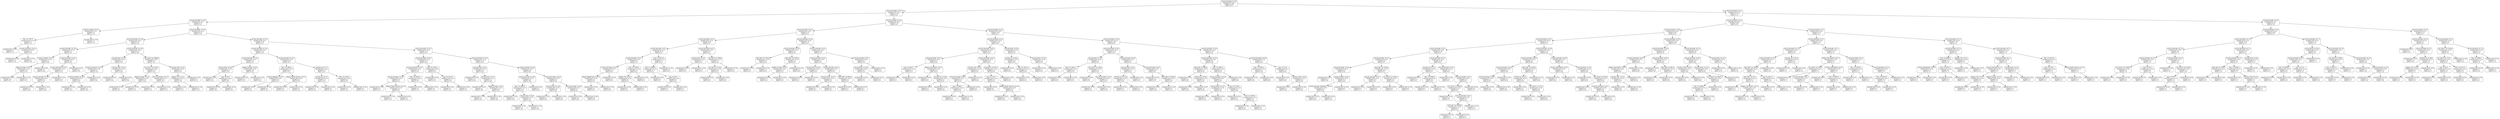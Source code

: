 digraph Tree {
node [shape=box, style="rounded", color="black", fontname="helvetica"] ;
edge [fontname="helvetica"] ;
0 [label="annual_anomaly <= 0.6\nsquared_error = 0.5\nsamples = 256\nvalue = 0.6"] ;
1 [label="annual_anomaly <= 0.0\nsquared_error = 0.2\nsamples = 133\nvalue = 0.0"] ;
0 -> 1 [labeldistance=2.5, labelangle=45, headlabel="True"] ;
2 [label="annual_anomaly <= -0.8\nsquared_error = 0.1\nsamples = 57\nvalue = -0.3"] ;
1 -> 2 ;
3 [label="Country_Canada <= 0.5\nsquared_error = 0.1\nsamples = 4\nvalue = -1.4"] ;
2 -> 3 ;
4 [label="Year <= 1972.5\nsquared_error = 0.0\nsamples = 3\nvalue = -1.2"] ;
3 -> 4 ;
5 [label="squared_error = -0.0\nsamples = 1\nvalue = -1.3"] ;
4 -> 5 ;
6 [label="Country_Germany <= 0.5\nsquared_error = 0.0\nsamples = 2\nvalue = -1.0"] ;
4 -> 6 ;
7 [label="squared_error = 0.0\nsamples = 1\nvalue = -1.0"] ;
6 -> 7 ;
8 [label="squared_error = 0.0\nsamples = 1\nvalue = -0.9"] ;
6 -> 8 ;
9 [label="squared_error = -0.0\nsamples = 1\nvalue = -1.9"] ;
3 -> 9 ;
10 [label="annual_anomaly <= -0.3\nsquared_error = 0.0\nsamples = 53\nvalue = -0.2"] ;
2 -> 10 ;
11 [label="annual_anomaly <= -0.4\nsquared_error = 0.0\nsamples = 19\nvalue = -0.4"] ;
10 -> 11 ;
12 [label="annual_anomaly <= -0.6\nsquared_error = 0.0\nsamples = 7\nvalue = -0.5"] ;
11 -> 12 ;
13 [label="Country_Canada <= 0.5\nsquared_error = 0.0\nsamples = 3\nvalue = -0.6"] ;
12 -> 13 ;
14 [label="Region_Europe <= 0.5\nsquared_error = 0.0\nsamples = 2\nvalue = -0.7"] ;
13 -> 14 ;
15 [label="squared_error = 0.0\nsamples = 1\nvalue = -0.7"] ;
14 -> 15 ;
16 [label="squared_error = -0.0\nsamples = 1\nvalue = -0.7"] ;
14 -> 16 ;
17 [label="squared_error = 0.0\nsamples = 1\nvalue = -0.6"] ;
13 -> 17 ;
18 [label="annual_anomaly <= -0.5\nsquared_error = 0.0\nsamples = 4\nvalue = -0.5"] ;
12 -> 18 ;
19 [label="annual_anomaly <= -0.5\nsquared_error = 0.0\nsamples = 3\nvalue = -0.5"] ;
18 -> 19 ;
20 [label="annual_anomaly <= -0.5\nsquared_error = 0.0\nsamples = 2\nvalue = -0.5"] ;
19 -> 20 ;
21 [label="squared_error = 0.0\nsamples = 1\nvalue = -0.5"] ;
20 -> 21 ;
22 [label="squared_error = -0.0\nsamples = 1\nvalue = -0.5"] ;
20 -> 22 ;
23 [label="squared_error = 0.0\nsamples = 1\nvalue = -0.5"] ;
19 -> 23 ;
24 [label="squared_error = 0.0\nsamples = 1\nvalue = -0.5"] ;
18 -> 24 ;
25 [label="annual_anomaly <= -0.4\nsquared_error = 0.0\nsamples = 12\nvalue = -0.4"] ;
11 -> 25 ;
26 [label="annual_temp <= 9.3\nsquared_error = 0.0\nsamples = 5\nvalue = -0.4"] ;
25 -> 26 ;
27 [label="Country_Germany <= 0.5\nsquared_error = 0.0\nsamples = 3\nvalue = -0.4"] ;
26 -> 27 ;
28 [label="annual_anomaly <= -0.4\nsquared_error = 0.0\nsamples = 2\nvalue = -0.4"] ;
27 -> 28 ;
29 [label="squared_error = 0.0\nsamples = 1\nvalue = -0.4"] ;
28 -> 29 ;
30 [label="squared_error = 0.0\nsamples = 1\nvalue = -0.4"] ;
28 -> 30 ;
31 [label="squared_error = 0.0\nsamples = 1\nvalue = -0.4"] ;
27 -> 31 ;
32 [label="Country_USA <= 0.5\nsquared_error = 0.0\nsamples = 2\nvalue = -0.4"] ;
26 -> 32 ;
33 [label="squared_error = 0.0\nsamples = 1\nvalue = -0.4"] ;
32 -> 33 ;
34 [label="squared_error = 0.0\nsamples = 1\nvalue = -0.4"] ;
32 -> 34 ;
35 [label="co2_mtco2 <= 1866.8\nsquared_error = 0.0\nsamples = 7\nvalue = -0.3"] ;
25 -> 35 ;
36 [label="co2_mtco2 <= 1032.3\nsquared_error = 0.0\nsamples = 4\nvalue = -0.3"] ;
35 -> 36 ;
37 [label="Region_Europe <= 0.5\nsquared_error = 0.0\nsamples = 2\nvalue = -0.3"] ;
36 -> 37 ;
38 [label="squared_error = 0.0\nsamples = 1\nvalue = -0.3"] ;
37 -> 38 ;
39 [label="squared_error = 0.0\nsamples = 1\nvalue = -0.3"] ;
37 -> 39 ;
40 [label="annual_anomaly <= -0.3\nsquared_error = 0.0\nsamples = 2\nvalue = -0.3"] ;
36 -> 40 ;
41 [label="squared_error = 0.0\nsamples = 1\nvalue = -0.3"] ;
40 -> 41 ;
42 [label="squared_error = 0.0\nsamples = 1\nvalue = -0.3"] ;
40 -> 42 ;
43 [label="Country_USA <= 0.5\nsquared_error = 0.0\nsamples = 3\nvalue = -0.3"] ;
35 -> 43 ;
44 [label="Region_CIS <= 0.5\nsquared_error = 0.0\nsamples = 2\nvalue = -0.3"] ;
43 -> 44 ;
45 [label="squared_error = 0.0\nsamples = 1\nvalue = -0.3"] ;
44 -> 45 ;
46 [label="squared_error = -0.0\nsamples = 1\nvalue = -0.3"] ;
44 -> 46 ;
47 [label="squared_error = 0.0\nsamples = 1\nvalue = -0.3"] ;
43 -> 47 ;
48 [label="annual_anomaly <= -0.1\nsquared_error = 0.0\nsamples = 34\nvalue = -0.1"] ;
10 -> 48 ;
49 [label="annual_anomaly <= -0.2\nsquared_error = 0.0\nsamples = 13\nvalue = -0.2"] ;
48 -> 49 ;
50 [label="annual_anomaly <= -0.2\nsquared_error = 0.0\nsamples = 5\nvalue = -0.2"] ;
49 -> 50 ;
51 [label="annual_temp <= 6.6\nsquared_error = 0.0\nsamples = 3\nvalue = -0.2"] ;
50 -> 51 ;
52 [label="squared_error = 0.0\nsamples = 1\nvalue = -0.2"] ;
51 -> 52 ;
53 [label="pop <= 55.8\nsquared_error = 0.0\nsamples = 2\nvalue = -0.2"] ;
51 -> 53 ;
54 [label="squared_error = 0.0\nsamples = 1\nvalue = -0.2"] ;
53 -> 54 ;
55 [label="squared_error = 0.0\nsamples = 1\nvalue = -0.2"] ;
53 -> 55 ;
56 [label="Region_Europe <= 0.5\nsquared_error = 0.0\nsamples = 2\nvalue = -0.2"] ;
50 -> 56 ;
57 [label="squared_error = 0.0\nsamples = 1\nvalue = -0.2"] ;
56 -> 57 ;
58 [label="squared_error = -0.0\nsamples = 1\nvalue = -0.2"] ;
56 -> 58 ;
59 [label="annual_anomaly <= -0.1\nsquared_error = 0.0\nsamples = 8\nvalue = -0.1"] ;
49 -> 59 ;
60 [label="Year <= 1966.5\nsquared_error = 0.0\nsamples = 4\nvalue = -0.1"] ;
59 -> 60 ;
61 [label="Country_Malaysia <= 0.5\nsquared_error = 0.0\nsamples = 2\nvalue = -0.1"] ;
60 -> 61 ;
62 [label="squared_error = 0.0\nsamples = 1\nvalue = -0.1"] ;
61 -> 62 ;
63 [label="squared_error = -0.0\nsamples = 1\nvalue = -0.1"] ;
61 -> 63 ;
64 [label="Region_North America <= 0.5\nsquared_error = 0.0\nsamples = 2\nvalue = -0.2"] ;
60 -> 64 ;
65 [label="squared_error = 0.0\nsamples = 1\nvalue = -0.2"] ;
64 -> 65 ;
66 [label="squared_error = 0.0\nsamples = 1\nvalue = -0.1"] ;
64 -> 66 ;
67 [label="primary_ej <= 7.7\nsquared_error = 0.0\nsamples = 4\nvalue = -0.1"] ;
59 -> 67 ;
68 [label="primary_ej <= 0.3\nsquared_error = 0.0\nsamples = 2\nvalue = -0.1"] ;
67 -> 68 ;
69 [label="squared_error = 0.0\nsamples = 1\nvalue = -0.1"] ;
68 -> 69 ;
70 [label="squared_error = -0.0\nsamples = 1\nvalue = -0.1"] ;
68 -> 70 ;
71 [label="Year <= 1976.0\nsquared_error = 0.0\nsamples = 2\nvalue = -0.1"] ;
67 -> 71 ;
72 [label="squared_error = 0.0\nsamples = 1\nvalue = -0.1"] ;
71 -> 72 ;
73 [label="squared_error = -0.0\nsamples = 1\nvalue = -0.1"] ;
71 -> 73 ;
74 [label="annual_anomaly <= -0.1\nsquared_error = 0.0\nsamples = 21\nvalue = -0.1"] ;
48 -> 74 ;
75 [label="annual_anomaly <= -0.1\nsquared_error = 0.0\nsamples = 9\nvalue = -0.1"] ;
74 -> 75 ;
76 [label="annual_anomaly <= -0.1\nsquared_error = 0.0\nsamples = 6\nvalue = -0.1"] ;
75 -> 76 ;
77 [label="annual_anomaly <= -0.1\nsquared_error = 0.0\nsamples = 4\nvalue = -0.1"] ;
76 -> 77 ;
78 [label="squared_error = -0.0\nsamples = 2\nvalue = -0.1"] ;
77 -> 78 ;
79 [label="Region_North America <= 0.5\nsquared_error = 0.0\nsamples = 2\nvalue = -0.1"] ;
77 -> 79 ;
80 [label="squared_error = -0.0\nsamples = 1\nvalue = -0.1"] ;
79 -> 80 ;
81 [label="squared_error = 0.0\nsamples = 1\nvalue = -0.1"] ;
79 -> 81 ;
82 [label="Year <= 1978.5\nsquared_error = 0.0\nsamples = 2\nvalue = -0.1"] ;
76 -> 82 ;
83 [label="squared_error = 0.0\nsamples = 1\nvalue = -0.1"] ;
82 -> 83 ;
84 [label="squared_error = -0.0\nsamples = 1\nvalue = -0.1"] ;
82 -> 84 ;
85 [label="pop <= 1705.0\nsquared_error = 0.0\nsamples = 3\nvalue = -0.1"] ;
75 -> 85 ;
86 [label="squared_error = 0.0\nsamples = 1\nvalue = -0.1"] ;
85 -> 86 ;
87 [label="pop <= 3515.9\nsquared_error = 0.0\nsamples = 2\nvalue = -0.1"] ;
85 -> 87 ;
88 [label="squared_error = 0.0\nsamples = 1\nvalue = -0.1"] ;
87 -> 88 ;
89 [label="squared_error = 0.0\nsamples = 1\nvalue = -0.1"] ;
87 -> 89 ;
90 [label="annual_anomaly <= -0.0\nsquared_error = 0.0\nsamples = 12\nvalue = -0.0"] ;
74 -> 90 ;
91 [label="annual_temp <= 0.3\nsquared_error = 0.0\nsamples = 4\nvalue = -0.0"] ;
90 -> 91 ;
92 [label="squared_error = 0.0\nsamples = 1\nvalue = -0.0"] ;
91 -> 92 ;
93 [label="annual_temp <= 7.5\nsquared_error = 0.0\nsamples = 3\nvalue = -0.0"] ;
91 -> 93 ;
94 [label="squared_error = 0.0\nsamples = 1\nvalue = -0.0"] ;
93 -> 94 ;
95 [label="Region_Europe <= 0.5\nsquared_error = 0.0\nsamples = 2\nvalue = -0.0"] ;
93 -> 95 ;
96 [label="squared_error = -0.0\nsamples = 1\nvalue = -0.0"] ;
95 -> 96 ;
97 [label="squared_error = -0.0\nsamples = 1\nvalue = -0.0"] ;
95 -> 97 ;
98 [label="annual_anomaly <= 0.0\nsquared_error = 0.0\nsamples = 8\nvalue = 0.0"] ;
90 -> 98 ;
99 [label="annual_anomaly <= -0.0\nsquared_error = 0.0\nsamples = 4\nvalue = -0.0"] ;
98 -> 99 ;
100 [label="Year <= 1968.5\nsquared_error = 0.0\nsamples = 3\nvalue = -0.0"] ;
99 -> 100 ;
101 [label="squared_error = -0.0\nsamples = 1\nvalue = -0.0"] ;
100 -> 101 ;
102 [label="annual_temp <= 0.9\nsquared_error = 0.0\nsamples = 2\nvalue = -0.0"] ;
100 -> 102 ;
103 [label="squared_error = 0.0\nsamples = 1\nvalue = -0.0"] ;
102 -> 103 ;
104 [label="squared_error = -0.0\nsamples = 1\nvalue = -0.0"] ;
102 -> 104 ;
105 [label="squared_error = 0.0\nsamples = 1\nvalue = 0.0"] ;
99 -> 105 ;
106 [label="annual_anomaly <= 0.0\nsquared_error = 0.0\nsamples = 4\nvalue = 0.0"] ;
98 -> 106 ;
107 [label="annual_temp <= -4.9\nsquared_error = 0.0\nsamples = 2\nvalue = 0.0"] ;
106 -> 107 ;
108 [label="squared_error = 0.0\nsamples = 1\nvalue = 0.0"] ;
107 -> 108 ;
109 [label="squared_error = -0.0\nsamples = 1\nvalue = 0.0"] ;
107 -> 109 ;
110 [label="annual_anomaly <= 0.0\nsquared_error = 0.0\nsamples = 2\nvalue = 0.0"] ;
106 -> 110 ;
111 [label="squared_error = 0.0\nsamples = 1\nvalue = 0.0"] ;
110 -> 111 ;
112 [label="squared_error = -0.0\nsamples = 1\nvalue = 0.0"] ;
110 -> 112 ;
113 [label="annual_anomaly <= 0.3\nsquared_error = 0.0\nsamples = 76\nvalue = 0.4"] ;
1 -> 113 ;
114 [label="annual_anomaly <= 0.2\nsquared_error = 0.0\nsamples = 31\nvalue = 0.2"] ;
113 -> 114 ;
115 [label="annual_anomaly <= 0.1\nsquared_error = 0.0\nsamples = 16\nvalue = 0.1"] ;
114 -> 115 ;
116 [label="annual_anomaly <= 0.1\nsquared_error = 0.0\nsamples = 10\nvalue = 0.1"] ;
115 -> 116 ;
117 [label="annual_anomaly <= 0.1\nsquared_error = 0.0\nsamples = 6\nvalue = 0.1"] ;
116 -> 117 ;
118 [label="Country_Germany <= 0.5\nsquared_error = 0.0\nsamples = 3\nvalue = 0.0"] ;
117 -> 118 ;
119 [label="Region_Middle East <= 0.5\nsquared_error = 0.0\nsamples = 2\nvalue = 0.0"] ;
118 -> 119 ;
120 [label="squared_error = 0.0\nsamples = 1\nvalue = 0.0"] ;
119 -> 120 ;
121 [label="squared_error = -0.0\nsamples = 1\nvalue = 0.0"] ;
119 -> 121 ;
122 [label="squared_error = 0.0\nsamples = 1\nvalue = 0.0"] ;
118 -> 122 ;
123 [label="Year <= 1995.0\nsquared_error = 0.0\nsamples = 3\nvalue = 0.1"] ;
117 -> 123 ;
124 [label="Region_CIS <= 0.5\nsquared_error = 0.0\nsamples = 2\nvalue = 0.1"] ;
123 -> 124 ;
125 [label="squared_error = 0.0\nsamples = 1\nvalue = 0.1"] ;
124 -> 125 ;
126 [label="squared_error = -0.0\nsamples = 1\nvalue = 0.1"] ;
124 -> 126 ;
127 [label="squared_error = -0.0\nsamples = 1\nvalue = 0.1"] ;
123 -> 127 ;
128 [label="pop <= 2672.9\nsquared_error = 0.0\nsamples = 4\nvalue = 0.1"] ;
116 -> 128 ;
129 [label="Year <= 1986.0\nsquared_error = 0.0\nsamples = 3\nvalue = 0.1"] ;
128 -> 129 ;
130 [label="squared_error = 0.0\nsamples = 1\nvalue = 0.1"] ;
129 -> 130 ;
131 [label="pop <= 82.4\nsquared_error = 0.0\nsamples = 2\nvalue = 0.1"] ;
129 -> 131 ;
132 [label="squared_error = 0.0\nsamples = 1\nvalue = 0.1"] ;
131 -> 132 ;
133 [label="squared_error = 0.0\nsamples = 1\nvalue = 0.1"] ;
131 -> 133 ;
134 [label="squared_error = -0.0\nsamples = 1\nvalue = 0.1"] ;
128 -> 134 ;
135 [label="annual_anomaly <= 0.1\nsquared_error = 0.0\nsamples = 6\nvalue = 0.1"] ;
115 -> 135 ;
136 [label="annual_temp <= 9.2\nsquared_error = 0.0\nsamples = 3\nvalue = 0.1"] ;
135 -> 136 ;
137 [label="squared_error = 0.0\nsamples = 1\nvalue = 0.1"] ;
136 -> 137 ;
138 [label="squared_error = -0.0\nsamples = 2\nvalue = 0.1"] ;
136 -> 138 ;
139 [label="co2_mtco2 <= 282.8\nsquared_error = 0.0\nsamples = 3\nvalue = 0.2"] ;
135 -> 139 ;
140 [label="co2_mtco2 <= 35.0\nsquared_error = 0.0\nsamples = 2\nvalue = 0.2"] ;
139 -> 140 ;
141 [label="squared_error = 0.0\nsamples = 1\nvalue = 0.2"] ;
140 -> 141 ;
142 [label="squared_error = 0.0\nsamples = 1\nvalue = 0.2"] ;
140 -> 142 ;
143 [label="squared_error = -0.0\nsamples = 1\nvalue = 0.2"] ;
139 -> 143 ;
144 [label="annual_anomaly <= 0.2\nsquared_error = 0.0\nsamples = 15\nvalue = 0.3"] ;
114 -> 144 ;
145 [label="annual_anomaly <= 0.2\nsquared_error = 0.0\nsamples = 5\nvalue = 0.2"] ;
144 -> 145 ;
146 [label="elect_twh <= 1751.8\nsquared_error = 0.0\nsamples = 2\nvalue = 0.2"] ;
145 -> 146 ;
147 [label="squared_error = 0.0\nsamples = 1\nvalue = 0.2"] ;
146 -> 147 ;
148 [label="squared_error = 0.0\nsamples = 1\nvalue = 0.2"] ;
146 -> 148 ;
149 [label="elect_twh <= 3541.0\nsquared_error = 0.0\nsamples = 3\nvalue = 0.2"] ;
145 -> 149 ;
150 [label="Region_Europe <= 0.5\nsquared_error = 0.0\nsamples = 2\nvalue = 0.2"] ;
149 -> 150 ;
151 [label="squared_error = 0.0\nsamples = 1\nvalue = 0.2"] ;
150 -> 151 ;
152 [label="squared_error = 0.0\nsamples = 1\nvalue = 0.2"] ;
150 -> 152 ;
153 [label="squared_error = -0.0\nsamples = 1\nvalue = 0.2"] ;
149 -> 153 ;
154 [label="annual_anomaly <= 0.3\nsquared_error = 0.0\nsamples = 10\nvalue = 0.3"] ;
144 -> 154 ;
155 [label="annual_anomaly <= 0.3\nsquared_error = 0.0\nsamples = 7\nvalue = 0.3"] ;
154 -> 155 ;
156 [label="annual_temp <= 10.2\nsquared_error = 0.0\nsamples = 2\nvalue = 0.3"] ;
155 -> 156 ;
157 [label="squared_error = 0.0\nsamples = 1\nvalue = 0.3"] ;
156 -> 157 ;
158 [label="squared_error = 0.0\nsamples = 1\nvalue = 0.2"] ;
156 -> 158 ;
159 [label="annual_anomaly <= 0.3\nsquared_error = 0.0\nsamples = 5\nvalue = 0.3"] ;
155 -> 159 ;
160 [label="Country_China <= 0.5\nsquared_error = 0.0\nsamples = 2\nvalue = 0.3"] ;
159 -> 160 ;
161 [label="squared_error = 0.0\nsamples = 1\nvalue = 0.3"] ;
160 -> 161 ;
162 [label="squared_error = 0.0\nsamples = 1\nvalue = 0.3"] ;
160 -> 162 ;
163 [label="elect_twh <= 8461.0\nsquared_error = 0.0\nsamples = 3\nvalue = 0.3"] ;
159 -> 163 ;
164 [label="squared_error = 0.0\nsamples = 2\nvalue = 0.3"] ;
163 -> 164 ;
165 [label="squared_error = 0.0\nsamples = 1\nvalue = 0.3"] ;
163 -> 165 ;
166 [label="annual_anomaly <= 0.3\nsquared_error = 0.0\nsamples = 3\nvalue = 0.3"] ;
154 -> 166 ;
167 [label="annual_temp <= 19.1\nsquared_error = 0.0\nsamples = 2\nvalue = 0.3"] ;
166 -> 167 ;
168 [label="squared_error = 0.0\nsamples = 1\nvalue = 0.3"] ;
167 -> 168 ;
169 [label="squared_error = 0.0\nsamples = 1\nvalue = 0.3"] ;
167 -> 169 ;
170 [label="squared_error = -0.0\nsamples = 1\nvalue = 0.3"] ;
166 -> 170 ;
171 [label="annual_anomaly <= 0.5\nsquared_error = 0.0\nsamples = 45\nvalue = 0.5"] ;
113 -> 171 ;
172 [label="annual_anomaly <= 0.4\nsquared_error = 0.0\nsamples = 19\nvalue = 0.4"] ;
171 -> 172 ;
173 [label="annual_anomaly <= 0.4\nsquared_error = 0.0\nsamples = 14\nvalue = 0.4"] ;
172 -> 173 ;
174 [label="annual_anomaly <= 0.3\nsquared_error = 0.0\nsamples = 5\nvalue = 0.4"] ;
173 -> 174 ;
175 [label="pop <= 2627.7\nsquared_error = 0.0\nsamples = 2\nvalue = 0.3"] ;
174 -> 175 ;
176 [label="squared_error = 0.0\nsamples = 1\nvalue = 0.3"] ;
175 -> 176 ;
177 [label="squared_error = 0.0\nsamples = 1\nvalue = 0.3"] ;
175 -> 177 ;
178 [label="Region_Asia Pacific <= 0.5\nsquared_error = 0.0\nsamples = 3\nvalue = 0.4"] ;
174 -> 178 ;
179 [label="squared_error = 0.0\nsamples = 1\nvalue = 0.4"] ;
178 -> 179 ;
180 [label="primary_ej <= 14.6\nsquared_error = 0.0\nsamples = 2\nvalue = 0.4"] ;
178 -> 180 ;
181 [label="squared_error = 0.0\nsamples = 1\nvalue = 0.4"] ;
180 -> 181 ;
182 [label="squared_error = 0.0\nsamples = 1\nvalue = 0.4"] ;
180 -> 182 ;
183 [label="annual_anomaly <= 0.4\nsquared_error = 0.0\nsamples = 9\nvalue = 0.4"] ;
173 -> 183 ;
184 [label="Country_Iran <= 0.5\nsquared_error = 0.0\nsamples = 5\nvalue = 0.4"] ;
183 -> 184 ;
185 [label="annual_anomaly <= 0.4\nsquared_error = 0.0\nsamples = 4\nvalue = 0.4"] ;
184 -> 185 ;
186 [label="pop <= 598.2\nsquared_error = 0.0\nsamples = 2\nvalue = 0.4"] ;
185 -> 186 ;
187 [label="squared_error = 0.0\nsamples = 1\nvalue = 0.4"] ;
186 -> 187 ;
188 [label="squared_error = -0.0\nsamples = 1\nvalue = 0.4"] ;
186 -> 188 ;
189 [label="squared_error = 0.0\nsamples = 2\nvalue = 0.4"] ;
185 -> 189 ;
190 [label="squared_error = -0.0\nsamples = 1\nvalue = 0.4"] ;
184 -> 190 ;
191 [label="primary_ej <= 207.3\nsquared_error = 0.0\nsamples = 4\nvalue = 0.4"] ;
183 -> 191 ;
192 [label="pop <= 276.1\nsquared_error = 0.0\nsamples = 3\nvalue = 0.4"] ;
191 -> 192 ;
193 [label="squared_error = 0.0\nsamples = 1\nvalue = 0.4"] ;
192 -> 193 ;
194 [label="Region_North America <= 0.5\nsquared_error = 0.0\nsamples = 2\nvalue = 0.4"] ;
192 -> 194 ;
195 [label="squared_error = 0.0\nsamples = 1\nvalue = 0.4"] ;
194 -> 195 ;
196 [label="squared_error = -0.0\nsamples = 1\nvalue = 0.4"] ;
194 -> 196 ;
197 [label="squared_error = 0.0\nsamples = 1\nvalue = 0.4"] ;
191 -> 197 ;
198 [label="annual_temp <= 9.0\nsquared_error = 0.0\nsamples = 5\nvalue = 0.4"] ;
172 -> 198 ;
199 [label="primary_ej <= 45.7\nsquared_error = 0.0\nsamples = 3\nvalue = 0.4"] ;
198 -> 199 ;
200 [label="squared_error = 0.0\nsamples = 1\nvalue = 0.4"] ;
199 -> 200 ;
201 [label="Year <= 1975.0\nsquared_error = 0.0\nsamples = 2\nvalue = 0.4"] ;
199 -> 201 ;
202 [label="squared_error = 0.0\nsamples = 1\nvalue = 0.4"] ;
201 -> 202 ;
203 [label="squared_error = 0.0\nsamples = 1\nvalue = 0.4"] ;
201 -> 203 ;
204 [label="annual_temp <= 13.6\nsquared_error = 0.0\nsamples = 2\nvalue = 0.5"] ;
198 -> 204 ;
205 [label="squared_error = 0.0\nsamples = 1\nvalue = 0.5"] ;
204 -> 205 ;
206 [label="squared_error = 0.0\nsamples = 1\nvalue = 0.5"] ;
204 -> 206 ;
207 [label="annual_anomaly <= 0.6\nsquared_error = 0.0\nsamples = 26\nvalue = 0.6"] ;
171 -> 207 ;
208 [label="annual_anomaly <= 0.5\nsquared_error = 0.0\nsamples = 12\nvalue = 0.5"] ;
207 -> 208 ;
209 [label="annual_temp <= 1.4\nsquared_error = 0.0\nsamples = 5\nvalue = 0.5"] ;
208 -> 209 ;
210 [label="Year <= 1991.5\nsquared_error = 0.0\nsamples = 2\nvalue = 0.5"] ;
209 -> 210 ;
211 [label="squared_error = 0.0\nsamples = 1\nvalue = 0.5"] ;
210 -> 211 ;
212 [label="squared_error = 0.0\nsamples = 1\nvalue = 0.5"] ;
210 -> 212 ;
213 [label="co2_mtco2 <= 138.6\nsquared_error = 0.0\nsamples = 3\nvalue = 0.5"] ;
209 -> 213 ;
214 [label="squared_error = 0.0\nsamples = 1\nvalue = 0.5"] ;
213 -> 214 ;
215 [label="annual_anomaly <= 0.5\nsquared_error = 0.0\nsamples = 2\nvalue = 0.5"] ;
213 -> 215 ;
216 [label="squared_error = 0.0\nsamples = 1\nvalue = 0.5"] ;
215 -> 216 ;
217 [label="squared_error = 0.0\nsamples = 1\nvalue = 0.5"] ;
215 -> 217 ;
218 [label="annual_anomaly <= 0.5\nsquared_error = 0.0\nsamples = 7\nvalue = 0.5"] ;
208 -> 218 ;
219 [label="annual_temp <= 9.4\nsquared_error = 0.0\nsamples = 3\nvalue = 0.5"] ;
218 -> 219 ;
220 [label="primary_ej <= 13.0\nsquared_error = 0.0\nsamples = 2\nvalue = 0.5"] ;
219 -> 220 ;
221 [label="squared_error = 0.0\nsamples = 1\nvalue = 0.5"] ;
220 -> 221 ;
222 [label="squared_error = 0.0\nsamples = 1\nvalue = 0.5"] ;
220 -> 222 ;
223 [label="squared_error = 0.0\nsamples = 1\nvalue = 0.5"] ;
219 -> 223 ;
224 [label="annual_anomaly <= 0.5\nsquared_error = 0.0\nsamples = 4\nvalue = 0.5"] ;
218 -> 224 ;
225 [label="squared_error = 0.0\nsamples = 2\nvalue = 0.5"] ;
224 -> 225 ;
226 [label="elect_twh <= 1665.3\nsquared_error = 0.0\nsamples = 2\nvalue = 0.5"] ;
224 -> 226 ;
227 [label="squared_error = 0.0\nsamples = 1\nvalue = 0.6"] ;
226 -> 227 ;
228 [label="squared_error = 0.0\nsamples = 1\nvalue = 0.5"] ;
226 -> 228 ;
229 [label="annual_anomaly <= 0.6\nsquared_error = 0.0\nsamples = 14\nvalue = 0.6"] ;
207 -> 229 ;
230 [label="annual_anomaly <= 0.6\nsquared_error = 0.0\nsamples = 9\nvalue = 0.6"] ;
229 -> 230 ;
231 [label="elect_twh <= 368.4\nsquared_error = 0.0\nsamples = 3\nvalue = 0.6"] ;
230 -> 231 ;
232 [label="squared_error = 0.0\nsamples = 1\nvalue = 0.6"] ;
231 -> 232 ;
233 [label="primary_ej <= 8.0\nsquared_error = 0.0\nsamples = 2\nvalue = 0.6"] ;
231 -> 233 ;
234 [label="squared_error = 0.0\nsamples = 1\nvalue = 0.6"] ;
233 -> 234 ;
235 [label="squared_error = 0.0\nsamples = 1\nvalue = 0.6"] ;
233 -> 235 ;
236 [label="Year <= 2005.0\nsquared_error = 0.0\nsamples = 6\nvalue = 0.6"] ;
230 -> 236 ;
237 [label="annual_anomaly <= 0.6\nsquared_error = 0.0\nsamples = 5\nvalue = 0.6"] ;
236 -> 237 ;
238 [label="annual_temp <= 13.7\nsquared_error = 0.0\nsamples = 2\nvalue = 0.6"] ;
237 -> 238 ;
239 [label="squared_error = 0.0\nsamples = 1\nvalue = 0.6"] ;
238 -> 239 ;
240 [label="squared_error = 0.0\nsamples = 1\nvalue = 0.6"] ;
238 -> 240 ;
241 [label="pop <= 2718.8\nsquared_error = 0.0\nsamples = 3\nvalue = 0.6"] ;
237 -> 241 ;
242 [label="squared_error = 0.0\nsamples = 1\nvalue = 0.6"] ;
241 -> 242 ;
243 [label="Year <= 1995.5\nsquared_error = 0.0\nsamples = 2\nvalue = 0.6"] ;
241 -> 243 ;
244 [label="squared_error = 0.0\nsamples = 1\nvalue = 0.6"] ;
243 -> 244 ;
245 [label="squared_error = -0.0\nsamples = 1\nvalue = 0.6"] ;
243 -> 245 ;
246 [label="squared_error = 0.0\nsamples = 1\nvalue = 0.6"] ;
236 -> 246 ;
247 [label="annual_anomaly <= 0.6\nsquared_error = 0.0\nsamples = 5\nvalue = 0.6"] ;
229 -> 247 ;
248 [label="Year <= 1995.5\nsquared_error = 0.0\nsamples = 2\nvalue = 0.6"] ;
247 -> 248 ;
249 [label="squared_error = 0.0\nsamples = 1\nvalue = 0.6"] ;
248 -> 249 ;
250 [label="squared_error = 0.0\nsamples = 1\nvalue = 0.6"] ;
248 -> 250 ;
251 [label="pop <= 32.9\nsquared_error = 0.0\nsamples = 3\nvalue = 0.6"] ;
247 -> 251 ;
252 [label="squared_error = 0.0\nsamples = 1\nvalue = 0.6"] ;
251 -> 252 ;
253 [label="Country_China <= 0.5\nsquared_error = 0.0\nsamples = 2\nvalue = 0.6"] ;
251 -> 253 ;
254 [label="squared_error = 0.0\nsamples = 1\nvalue = 0.6"] ;
253 -> 254 ;
255 [label="squared_error = -0.0\nsamples = 1\nvalue = 0.6"] ;
253 -> 255 ;
256 [label="annual_anomaly <= 1.3\nsquared_error = 0.2\nsamples = 123\nvalue = 1.2"] ;
0 -> 256 [labeldistance=2.5, labelangle=-45, headlabel="False"] ;
257 [label="annual_anomaly <= 1.0\nsquared_error = 0.0\nsamples = 82\nvalue = 0.9"] ;
256 -> 257 ;
258 [label="annual_anomaly <= 0.8\nsquared_error = 0.0\nsamples = 47\nvalue = 0.8"] ;
257 -> 258 ;
259 [label="annual_anomaly <= 0.7\nsquared_error = 0.0\nsamples = 31\nvalue = 0.7"] ;
258 -> 259 ;
260 [label="annual_anomaly <= 0.7\nsquared_error = 0.0\nsamples = 18\nvalue = 0.7"] ;
259 -> 260 ;
261 [label="annual_anomaly <= 0.7\nsquared_error = 0.0\nsamples = 8\nvalue = 0.7"] ;
260 -> 261 ;
262 [label="annual_anomaly <= 0.6\nsquared_error = 0.0\nsamples = 4\nvalue = 0.6"] ;
261 -> 262 ;
263 [label="squared_error = 0.0\nsamples = 1\nvalue = 0.6"] ;
262 -> 263 ;
264 [label="Country_Ireland <= 0.5\nsquared_error = 0.0\nsamples = 3\nvalue = 0.6"] ;
262 -> 264 ;
265 [label="Country_Russian Federation <= 0.5\nsquared_error = 0.0\nsamples = 2\nvalue = 0.6"] ;
264 -> 265 ;
266 [label="squared_error = 0.0\nsamples = 1\nvalue = 0.6"] ;
265 -> 266 ;
267 [label="squared_error = 0.0\nsamples = 1\nvalue = 0.6"] ;
265 -> 267 ;
268 [label="squared_error = -0.0\nsamples = 1\nvalue = 0.7"] ;
264 -> 268 ;
269 [label="elect_twh <= 1413.0\nsquared_error = 0.0\nsamples = 4\nvalue = 0.7"] ;
261 -> 269 ;
270 [label="annual_anomaly <= 0.7\nsquared_error = 0.0\nsamples = 2\nvalue = 0.7"] ;
269 -> 270 ;
271 [label="squared_error = 0.0\nsamples = 1\nvalue = 0.7"] ;
270 -> 271 ;
272 [label="squared_error = 0.0\nsamples = 1\nvalue = 0.7"] ;
270 -> 272 ;
273 [label="co2_mtco2 <= 2522.7\nsquared_error = 0.0\nsamples = 2\nvalue = 0.7"] ;
269 -> 273 ;
274 [label="squared_error = 0.0\nsamples = 1\nvalue = 0.7"] ;
273 -> 274 ;
275 [label="squared_error = -0.0\nsamples = 1\nvalue = 0.7"] ;
273 -> 275 ;
276 [label="annual_anomaly <= 0.7\nsquared_error = 0.0\nsamples = 10\nvalue = 0.7"] ;
260 -> 276 ;
277 [label="primary_ej <= 6.5\nsquared_error = 0.0\nsamples = 3\nvalue = 0.7"] ;
276 -> 277 ;
278 [label="squared_error = 0.0\nsamples = 1\nvalue = 0.7"] ;
277 -> 278 ;
279 [label="Year <= 1989.0\nsquared_error = 0.0\nsamples = 2\nvalue = 0.7"] ;
277 -> 279 ;
280 [label="squared_error = 0.0\nsamples = 1\nvalue = 0.7"] ;
279 -> 280 ;
281 [label="squared_error = -0.0\nsamples = 1\nvalue = 0.7"] ;
279 -> 281 ;
282 [label="annual_anomaly <= 0.7\nsquared_error = 0.0\nsamples = 7\nvalue = 0.7"] ;
276 -> 282 ;
283 [label="squared_error = 0.0\nsamples = 1\nvalue = 0.7"] ;
282 -> 283 ;
284 [label="annual_anomaly <= 0.7\nsquared_error = 0.0\nsamples = 6\nvalue = 0.7"] ;
282 -> 284 ;
285 [label="co2_mtco2 <= 1947.8\nsquared_error = 0.0\nsamples = 4\nvalue = 0.7"] ;
284 -> 285 ;
286 [label="squared_error = 0.0\nsamples = 1\nvalue = 0.7"] ;
285 -> 286 ;
287 [label="annual_anomaly <= 0.7\nsquared_error = 0.0\nsamples = 3\nvalue = 0.7"] ;
285 -> 287 ;
288 [label="elect_twh <= 10209.3\nsquared_error = 0.0\nsamples = 2\nvalue = 0.7"] ;
287 -> 288 ;
289 [label="squared_error = 0.0\nsamples = 1\nvalue = 0.7"] ;
288 -> 289 ;
290 [label="squared_error = 0.0\nsamples = 1\nvalue = 0.7"] ;
288 -> 290 ;
291 [label="squared_error = -0.0\nsamples = 1\nvalue = 0.7"] ;
287 -> 291 ;
292 [label="squared_error = 0.0\nsamples = 2\nvalue = 0.7"] ;
284 -> 292 ;
293 [label="annual_anomaly <= 0.8\nsquared_error = 0.0\nsamples = 13\nvalue = 0.8"] ;
259 -> 293 ;
294 [label="annual_anomaly <= 0.8\nsquared_error = 0.0\nsamples = 7\nvalue = 0.8"] ;
293 -> 294 ;
295 [label="annual_anomaly <= 0.8\nsquared_error = 0.0\nsamples = 3\nvalue = 0.8"] ;
294 -> 295 ;
296 [label="annual_anomaly <= 0.8\nsquared_error = 0.0\nsamples = 2\nvalue = 0.8"] ;
295 -> 296 ;
297 [label="squared_error = 0.0\nsamples = 1\nvalue = 0.8"] ;
296 -> 297 ;
298 [label="squared_error = -0.0\nsamples = 1\nvalue = 0.8"] ;
296 -> 298 ;
299 [label="squared_error = -0.0\nsamples = 1\nvalue = 0.8"] ;
295 -> 299 ;
300 [label="elect_twh <= 1645.0\nsquared_error = 0.0\nsamples = 4\nvalue = 0.8"] ;
294 -> 300 ;
301 [label="primary_ej <= 8.5\nsquared_error = 0.0\nsamples = 3\nvalue = 0.8"] ;
300 -> 301 ;
302 [label="squared_error = 0.0\nsamples = 1\nvalue = 0.8"] ;
301 -> 302 ;
303 [label="co2_mtco2 <= 712.0\nsquared_error = 0.0\nsamples = 2\nvalue = 0.8"] ;
301 -> 303 ;
304 [label="squared_error = 0.0\nsamples = 1\nvalue = 0.8"] ;
303 -> 304 ;
305 [label="squared_error = 0.0\nsamples = 1\nvalue = 0.8"] ;
303 -> 305 ;
306 [label="squared_error = -0.0\nsamples = 1\nvalue = 0.8"] ;
300 -> 306 ;
307 [label="annual_anomaly <= 0.8\nsquared_error = 0.0\nsamples = 6\nvalue = 0.8"] ;
293 -> 307 ;
308 [label="Country_Total World <= 0.5\nsquared_error = 0.0\nsamples = 2\nvalue = 0.8"] ;
307 -> 308 ;
309 [label="squared_error = 0.0\nsamples = 1\nvalue = 0.8"] ;
308 -> 309 ;
310 [label="squared_error = 0.0\nsamples = 1\nvalue = 0.8"] ;
308 -> 310 ;
311 [label="annual_temp <= 1.8\nsquared_error = 0.0\nsamples = 4\nvalue = 0.8"] ;
307 -> 311 ;
312 [label="squared_error = 0.0\nsamples = 1\nvalue = 0.8"] ;
311 -> 312 ;
313 [label="co2_mtco2 <= 925.8\nsquared_error = 0.0\nsamples = 3\nvalue = 0.8"] ;
311 -> 313 ;
314 [label="squared_error = 0.0\nsamples = 1\nvalue = 0.8"] ;
313 -> 314 ;
315 [label="Country_Germany <= 0.5\nsquared_error = 0.0\nsamples = 2\nvalue = 0.8"] ;
313 -> 315 ;
316 [label="squared_error = 0.0\nsamples = 1\nvalue = 0.8"] ;
315 -> 316 ;
317 [label="squared_error = 0.0\nsamples = 1\nvalue = 0.8"] ;
315 -> 317 ;
318 [label="annual_anomaly <= 0.9\nsquared_error = 0.0\nsamples = 16\nvalue = 0.9"] ;
258 -> 318 ;
319 [label="annual_anomaly <= 0.9\nsquared_error = 0.0\nsamples = 8\nvalue = 0.9"] ;
318 -> 319 ;
320 [label="Country_Germany <= 0.5\nsquared_error = 0.0\nsamples = 4\nvalue = 0.9"] ;
319 -> 320 ;
321 [label="Region_Asia Pacific <= 0.5\nsquared_error = 0.0\nsamples = 3\nvalue = 0.9"] ;
320 -> 321 ;
322 [label="Country_USA <= 0.5\nsquared_error = 0.0\nsamples = 2\nvalue = 0.9"] ;
321 -> 322 ;
323 [label="squared_error = 0.0\nsamples = 1\nvalue = 0.9"] ;
322 -> 323 ;
324 [label="squared_error = -0.0\nsamples = 1\nvalue = 0.9"] ;
322 -> 324 ;
325 [label="squared_error = 0.0\nsamples = 1\nvalue = 0.9"] ;
321 -> 325 ;
326 [label="squared_error = -0.0\nsamples = 1\nvalue = 0.9"] ;
320 -> 326 ;
327 [label="annual_anomaly <= 0.9\nsquared_error = 0.0\nsamples = 4\nvalue = 0.9"] ;
319 -> 327 ;
328 [label="squared_error = 0.0\nsamples = 2\nvalue = 0.9"] ;
327 -> 328 ;
329 [label="elect_twh <= 481.5\nsquared_error = 0.0\nsamples = 2\nvalue = 0.9"] ;
327 -> 329 ;
330 [label="squared_error = 0.0\nsamples = 1\nvalue = 0.9"] ;
329 -> 330 ;
331 [label="squared_error = 0.0\nsamples = 1\nvalue = 0.9"] ;
329 -> 331 ;
332 [label="annual_anomaly <= 1.0\nsquared_error = 0.0\nsamples = 8\nvalue = 0.9"] ;
318 -> 332 ;
333 [label="annual_anomaly <= 0.9\nsquared_error = 0.0\nsamples = 6\nvalue = 0.9"] ;
332 -> 333 ;
334 [label="Country_China <= 0.5\nsquared_error = 0.0\nsamples = 2\nvalue = 0.9"] ;
333 -> 334 ;
335 [label="squared_error = 0.0\nsamples = 1\nvalue = 0.9"] ;
334 -> 335 ;
336 [label="squared_error = 0.0\nsamples = 1\nvalue = 0.9"] ;
334 -> 336 ;
337 [label="annual_temp <= 12.3\nsquared_error = 0.0\nsamples = 4\nvalue = 0.9"] ;
333 -> 337 ;
338 [label="co2_mtco2 <= 18671.2\nsquared_error = 0.0\nsamples = 3\nvalue = 0.9"] ;
337 -> 338 ;
339 [label="Year <= 2006.5\nsquared_error = 0.0\nsamples = 2\nvalue = 0.9"] ;
338 -> 339 ;
340 [label="squared_error = 0.0\nsamples = 1\nvalue = 0.9"] ;
339 -> 340 ;
341 [label="squared_error = -0.0\nsamples = 1\nvalue = 0.9"] ;
339 -> 341 ;
342 [label="squared_error = 0.0\nsamples = 1\nvalue = 0.9"] ;
338 -> 342 ;
343 [label="squared_error = 0.0\nsamples = 1\nvalue = 0.9"] ;
337 -> 343 ;
344 [label="annual_temp <= 11.4\nsquared_error = 0.0\nsamples = 2\nvalue = 1.0"] ;
332 -> 344 ;
345 [label="squared_error = 0.0\nsamples = 1\nvalue = 1.0"] ;
344 -> 345 ;
346 [label="squared_error = -0.0\nsamples = 1\nvalue = 1.0"] ;
344 -> 346 ;
347 [label="annual_anomaly <= 1.2\nsquared_error = 0.0\nsamples = 35\nvalue = 1.2"] ;
257 -> 347 ;
348 [label="annual_anomaly <= 1.1\nsquared_error = 0.0\nsamples = 19\nvalue = 1.1"] ;
347 -> 348 ;
349 [label="annual_anomaly <= 1.0\nsquared_error = 0.0\nsamples = 8\nvalue = 1.0"] ;
348 -> 349 ;
350 [label="annual_anomaly <= 1.0\nsquared_error = 0.0\nsamples = 6\nvalue = 1.0"] ;
349 -> 350 ;
351 [label="elect_twh <= 1425.8\nsquared_error = 0.0\nsamples = 5\nvalue = 1.0"] ;
350 -> 351 ;
352 [label="elect_twh <= 21.5\nsquared_error = 0.0\nsamples = 3\nvalue = 1.0"] ;
351 -> 352 ;
353 [label="squared_error = 0.0\nsamples = 1\nvalue = 1.0"] ;
352 -> 353 ;
354 [label="Region_Asia Pacific <= 0.5\nsquared_error = 0.0\nsamples = 2\nvalue = 1.0"] ;
352 -> 354 ;
355 [label="squared_error = 0.0\nsamples = 1\nvalue = 1.0"] ;
354 -> 355 ;
356 [label="squared_error = 0.0\nsamples = 1\nvalue = 1.0"] ;
354 -> 356 ;
357 [label="pop <= 3613.1\nsquared_error = 0.0\nsamples = 2\nvalue = 1.0"] ;
351 -> 357 ;
358 [label="squared_error = 0.0\nsamples = 1\nvalue = 1.0"] ;
357 -> 358 ;
359 [label="squared_error = -0.0\nsamples = 1\nvalue = 1.0"] ;
357 -> 359 ;
360 [label="squared_error = 0.0\nsamples = 1\nvalue = 1.0"] ;
350 -> 360 ;
361 [label="primary_ej <= 36.3\nsquared_error = 0.0\nsamples = 2\nvalue = 1.0"] ;
349 -> 361 ;
362 [label="squared_error = 0.0\nsamples = 1\nvalue = 1.1"] ;
361 -> 362 ;
363 [label="squared_error = 0.0\nsamples = 1\nvalue = 1.0"] ;
361 -> 363 ;
364 [label="annual_anomaly <= 1.1\nsquared_error = 0.0\nsamples = 11\nvalue = 1.1"] ;
348 -> 364 ;
365 [label="Region_Asia Pacific <= 0.5\nsquared_error = 0.0\nsamples = 6\nvalue = 1.1"] ;
364 -> 365 ;
366 [label="co2_mtco2 <= 187.6\nsquared_error = 0.0\nsamples = 3\nvalue = 1.1"] ;
365 -> 366 ;
367 [label="squared_error = 0.0\nsamples = 1\nvalue = 1.1"] ;
366 -> 367 ;
368 [label="annual_anomaly <= 1.1\nsquared_error = 0.0\nsamples = 2\nvalue = 1.1"] ;
366 -> 368 ;
369 [label="squared_error = 0.0\nsamples = 1\nvalue = 1.1"] ;
368 -> 369 ;
370 [label="squared_error = -0.0\nsamples = 1\nvalue = 1.1"] ;
368 -> 370 ;
371 [label="Country_Total World <= 0.5\nsquared_error = 0.0\nsamples = 3\nvalue = 1.1"] ;
365 -> 371 ;
372 [label="squared_error = 0.0\nsamples = 1\nvalue = 1.1"] ;
371 -> 372 ;
373 [label="Year <= 2007.5\nsquared_error = 0.0\nsamples = 2\nvalue = 1.1"] ;
371 -> 373 ;
374 [label="squared_error = 0.0\nsamples = 1\nvalue = 1.1"] ;
373 -> 374 ;
375 [label="squared_error = 0.0\nsamples = 1\nvalue = 1.1"] ;
373 -> 375 ;
376 [label="annual_anomaly <= 1.1\nsquared_error = 0.0\nsamples = 5\nvalue = 1.1"] ;
364 -> 376 ;
377 [label="Year <= 2016.0\nsquared_error = 0.0\nsamples = 2\nvalue = 1.1"] ;
376 -> 377 ;
378 [label="squared_error = 0.0\nsamples = 1\nvalue = 1.1"] ;
377 -> 378 ;
379 [label="squared_error = 0.0\nsamples = 1\nvalue = 1.1"] ;
377 -> 379 ;
380 [label="annual_anomaly <= 1.2\nsquared_error = 0.0\nsamples = 3\nvalue = 1.1"] ;
376 -> 380 ;
381 [label="Year <= 2010.0\nsquared_error = 0.0\nsamples = 2\nvalue = 1.1"] ;
380 -> 381 ;
382 [label="squared_error = 0.0\nsamples = 1\nvalue = 1.1"] ;
381 -> 382 ;
383 [label="squared_error = 0.0\nsamples = 1\nvalue = 1.1"] ;
381 -> 383 ;
384 [label="squared_error = -0.0\nsamples = 1\nvalue = 1.2"] ;
380 -> 384 ;
385 [label="annual_anomaly <= 1.3\nsquared_error = 0.0\nsamples = 16\nvalue = 1.3"] ;
347 -> 385 ;
386 [label="annual_anomaly <= 1.2\nsquared_error = 0.0\nsamples = 6\nvalue = 1.2"] ;
385 -> 386 ;
387 [label="Year <= 2006.0\nsquared_error = 0.0\nsamples = 4\nvalue = 1.2"] ;
386 -> 387 ;
388 [label="Country_Kazakhstan <= 0.5\nsquared_error = 0.0\nsamples = 2\nvalue = 1.2"] ;
387 -> 388 ;
389 [label="squared_error = 0.0\nsamples = 1\nvalue = 1.2"] ;
388 -> 389 ;
390 [label="squared_error = 0.0\nsamples = 1\nvalue = 1.2"] ;
388 -> 390 ;
391 [label="Year <= 2014.5\nsquared_error = 0.0\nsamples = 2\nvalue = 1.2"] ;
387 -> 391 ;
392 [label="squared_error = 0.0\nsamples = 1\nvalue = 1.2"] ;
391 -> 392 ;
393 [label="squared_error = 0.0\nsamples = 1\nvalue = 1.2"] ;
391 -> 393 ;
394 [label="Region_CIS <= 0.5\nsquared_error = 0.0\nsamples = 2\nvalue = 1.3"] ;
386 -> 394 ;
395 [label="squared_error = 0.0\nsamples = 1\nvalue = 1.3"] ;
394 -> 395 ;
396 [label="squared_error = 0.0\nsamples = 1\nvalue = 1.3"] ;
394 -> 396 ;
397 [label="annual_anomaly <= 1.3\nsquared_error = 0.0\nsamples = 10\nvalue = 1.3"] ;
385 -> 397 ;
398 [label="annual_anomaly <= 1.3\nsquared_error = 0.0\nsamples = 6\nvalue = 1.3"] ;
397 -> 398 ;
399 [label="annual_anomaly <= 1.3\nsquared_error = 0.0\nsamples = 4\nvalue = 1.3"] ;
398 -> 399 ;
400 [label="Region_CIS <= 0.5\nsquared_error = 0.0\nsamples = 2\nvalue = 1.3"] ;
399 -> 400 ;
401 [label="squared_error = 0.0\nsamples = 1\nvalue = 1.3"] ;
400 -> 401 ;
402 [label="squared_error = -0.0\nsamples = 1\nvalue = 1.3"] ;
400 -> 402 ;
403 [label="Region_Europe <= 0.5\nsquared_error = 0.0\nsamples = 2\nvalue = 1.3"] ;
399 -> 403 ;
404 [label="squared_error = 0.0\nsamples = 1\nvalue = 1.3"] ;
403 -> 404 ;
405 [label="squared_error = -0.0\nsamples = 1\nvalue = 1.3"] ;
403 -> 405 ;
406 [label="annual_temp <= 7.4\nsquared_error = 0.0\nsamples = 2\nvalue = 1.3"] ;
398 -> 406 ;
407 [label="squared_error = 0.0\nsamples = 1\nvalue = 1.3"] ;
406 -> 407 ;
408 [label="squared_error = 0.0\nsamples = 1\nvalue = 1.3"] ;
406 -> 408 ;
409 [label="Year <= 2016.0\nsquared_error = 0.0\nsamples = 4\nvalue = 1.3"] ;
397 -> 409 ;
410 [label="pop <= 178.5\nsquared_error = 0.0\nsamples = 2\nvalue = 1.3"] ;
409 -> 410 ;
411 [label="squared_error = 0.0\nsamples = 1\nvalue = 1.3"] ;
410 -> 411 ;
412 [label="squared_error = -0.0\nsamples = 1\nvalue = 1.3"] ;
410 -> 412 ;
413 [label="Region_North America <= 0.5\nsquared_error = 0.0\nsamples = 2\nvalue = 1.3"] ;
409 -> 413 ;
414 [label="squared_error = 0.0\nsamples = 1\nvalue = 1.3"] ;
413 -> 414 ;
415 [label="squared_error = -0.0\nsamples = 1\nvalue = 1.3"] ;
413 -> 415 ;
416 [label="annual_anomaly <= 1.9\nsquared_error = 0.1\nsamples = 41\nvalue = 1.8"] ;
256 -> 416 ;
417 [label="annual_anomaly <= 1.6\nsquared_error = 0.0\nsamples = 28\nvalue = 1.6"] ;
416 -> 417 ;
418 [label="annual_anomaly <= 1.4\nsquared_error = 0.0\nsamples = 16\nvalue = 1.4"] ;
417 -> 418 ;
419 [label="annual_anomaly <= 1.4\nsquared_error = 0.0\nsamples = 8\nvalue = 1.4"] ;
418 -> 419 ;
420 [label="annual_anomaly <= 1.4\nsquared_error = 0.0\nsamples = 4\nvalue = 1.4"] ;
419 -> 420 ;
421 [label="co2_mtco2 <= 17606.3\nsquared_error = 0.0\nsamples = 2\nvalue = 1.4"] ;
420 -> 421 ;
422 [label="squared_error = 0.0\nsamples = 1\nvalue = 1.4"] ;
421 -> 422 ;
423 [label="squared_error = -0.0\nsamples = 1\nvalue = 1.4"] ;
421 -> 423 ;
424 [label="pop <= 78.9\nsquared_error = 0.0\nsamples = 2\nvalue = 1.4"] ;
420 -> 424 ;
425 [label="squared_error = 0.0\nsamples = 1\nvalue = 1.4"] ;
424 -> 425 ;
426 [label="squared_error = 0.0\nsamples = 1\nvalue = 1.4"] ;
424 -> 426 ;
427 [label="annual_anomaly <= 1.4\nsquared_error = 0.0\nsamples = 4\nvalue = 1.4"] ;
419 -> 427 ;
428 [label="squared_error = 0.0\nsamples = 1\nvalue = 1.4"] ;
427 -> 428 ;
429 [label="co2_mtco2 <= 5334.8\nsquared_error = 0.0\nsamples = 3\nvalue = 1.4"] ;
427 -> 429 ;
430 [label="pop <= 79.0\nsquared_error = 0.0\nsamples = 2\nvalue = 1.4"] ;
429 -> 430 ;
431 [label="squared_error = 0.0\nsamples = 1\nvalue = 1.4"] ;
430 -> 431 ;
432 [label="squared_error = 0.0\nsamples = 1\nvalue = 1.4"] ;
430 -> 432 ;
433 [label="squared_error = 0.0\nsamples = 1\nvalue = 1.4"] ;
429 -> 433 ;
434 [label="annual_anomaly <= 1.5\nsquared_error = 0.0\nsamples = 8\nvalue = 1.5"] ;
418 -> 434 ;
435 [label="annual_anomaly <= 1.5\nsquared_error = 0.0\nsamples = 6\nvalue = 1.5"] ;
434 -> 435 ;
436 [label="elect_twh <= 350.1\nsquared_error = 0.0\nsamples = 2\nvalue = 1.4"] ;
435 -> 436 ;
437 [label="squared_error = 0.0\nsamples = 1\nvalue = 1.4"] ;
436 -> 437 ;
438 [label="squared_error = 0.0\nsamples = 1\nvalue = 1.4"] ;
436 -> 438 ;
439 [label="Year <= 2009.5\nsquared_error = 0.0\nsamples = 4\nvalue = 1.5"] ;
435 -> 439 ;
440 [label="squared_error = 0.0\nsamples = 1\nvalue = 1.5"] ;
439 -> 440 ;
441 [label="Country_China <= 0.5\nsquared_error = 0.0\nsamples = 3\nvalue = 1.5"] ;
439 -> 441 ;
442 [label="squared_error = -0.0\nsamples = 2\nvalue = 1.5"] ;
441 -> 442 ;
443 [label="squared_error = -0.0\nsamples = 1\nvalue = 1.5"] ;
441 -> 443 ;
444 [label="annual_temp <= 8.3\nsquared_error = 0.0\nsamples = 2\nvalue = 1.5"] ;
434 -> 444 ;
445 [label="squared_error = 0.0\nsamples = 1\nvalue = 1.5"] ;
444 -> 445 ;
446 [label="squared_error = 0.0\nsamples = 1\nvalue = 1.5"] ;
444 -> 446 ;
447 [label="annual_anomaly <= 1.7\nsquared_error = 0.0\nsamples = 12\nvalue = 1.7"] ;
417 -> 447 ;
448 [label="annual_temp <= 19.3\nsquared_error = 0.0\nsamples = 5\nvalue = 1.6"] ;
447 -> 448 ;
449 [label="annual_anomaly <= 1.6\nsquared_error = 0.0\nsamples = 4\nvalue = 1.6"] ;
448 -> 449 ;
450 [label="Year <= 2004.0\nsquared_error = 0.0\nsamples = 2\nvalue = 1.6"] ;
449 -> 450 ;
451 [label="squared_error = 0.0\nsamples = 1\nvalue = 1.6"] ;
450 -> 451 ;
452 [label="squared_error = -0.0\nsamples = 1\nvalue = 1.6"] ;
450 -> 452 ;
453 [label="pop <= 51.6\nsquared_error = 0.0\nsamples = 2\nvalue = 1.6"] ;
449 -> 453 ;
454 [label="squared_error = 0.0\nsamples = 1\nvalue = 1.6"] ;
453 -> 454 ;
455 [label="squared_error = -0.0\nsamples = 1\nvalue = 1.6"] ;
453 -> 455 ;
456 [label="squared_error = 0.0\nsamples = 1\nvalue = 1.7"] ;
448 -> 456 ;
457 [label="annual_anomaly <= 1.8\nsquared_error = 0.0\nsamples = 7\nvalue = 1.8"] ;
447 -> 457 ;
458 [label="co2_mtco2 <= 382.2\nsquared_error = 0.0\nsamples = 3\nvalue = 1.7"] ;
457 -> 458 ;
459 [label="Year <= 2017.5\nsquared_error = 0.0\nsamples = 2\nvalue = 1.7"] ;
458 -> 459 ;
460 [label="squared_error = 0.0\nsamples = 1\nvalue = 1.7"] ;
459 -> 460 ;
461 [label="squared_error = 0.0\nsamples = 1\nvalue = 1.7"] ;
459 -> 461 ;
462 [label="squared_error = 0.0\nsamples = 1\nvalue = 1.7"] ;
458 -> 462 ;
463 [label="annual_anomaly <= 1.8\nsquared_error = 0.0\nsamples = 4\nvalue = 1.8"] ;
457 -> 463 ;
464 [label="squared_error = 0.0\nsamples = 1\nvalue = 1.8"] ;
463 -> 464 ;
465 [label="annual_anomaly <= 1.8\nsquared_error = 0.0\nsamples = 3\nvalue = 1.8"] ;
463 -> 465 ;
466 [label="squared_error = 0.0\nsamples = 1\nvalue = 1.8"] ;
465 -> 466 ;
467 [label="squared_error = 0.0\nsamples = 2\nvalue = 1.8"] ;
465 -> 467 ;
468 [label="annual_anomaly <= 2.2\nsquared_error = 0.0\nsamples = 13\nvalue = 2.2"] ;
416 -> 468 ;
469 [label="annual_anomaly <= 2.0\nsquared_error = 0.0\nsamples = 5\nvalue = 2.1"] ;
468 -> 469 ;
470 [label="squared_error = 0.0\nsamples = 1\nvalue = 1.9"] ;
469 -> 470 ;
471 [label="annual_anomaly <= 2.1\nsquared_error = 0.0\nsamples = 4\nvalue = 2.1"] ;
469 -> 471 ;
472 [label="squared_error = 0.0\nsamples = 1\nvalue = 2.0"] ;
471 -> 472 ;
473 [label="primary_ej <= 28.6\nsquared_error = 0.0\nsamples = 3\nvalue = 2.1"] ;
471 -> 473 ;
474 [label="Region_CIS <= 0.5\nsquared_error = 0.0\nsamples = 2\nvalue = 2.1"] ;
473 -> 474 ;
475 [label="squared_error = 0.0\nsamples = 1\nvalue = 2.1"] ;
474 -> 475 ;
476 [label="squared_error = -0.0\nsamples = 1\nvalue = 2.1"] ;
474 -> 476 ;
477 [label="squared_error = 0.0\nsamples = 1\nvalue = 2.1"] ;
473 -> 477 ;
478 [label="annual_anomaly <= 2.3\nsquared_error = 0.0\nsamples = 8\nvalue = 2.3"] ;
468 -> 478 ;
479 [label="co2_mtco2 <= 1183.8\nsquared_error = 0.0\nsamples = 5\nvalue = 2.2"] ;
478 -> 479 ;
480 [label="co2_mtco2 <= 571.2\nsquared_error = 0.0\nsamples = 4\nvalue = 2.2"] ;
479 -> 480 ;
481 [label="pop <= 45.4\nsquared_error = 0.0\nsamples = 2\nvalue = 2.2"] ;
480 -> 481 ;
482 [label="squared_error = 0.0\nsamples = 1\nvalue = 2.2"] ;
481 -> 482 ;
483 [label="squared_error = 0.0\nsamples = 1\nvalue = 2.2"] ;
481 -> 483 ;
484 [label="Year <= 2017.0\nsquared_error = 0.0\nsamples = 2\nvalue = 2.2"] ;
480 -> 484 ;
485 [label="squared_error = 0.0\nsamples = 1\nvalue = 2.2"] ;
484 -> 485 ;
486 [label="squared_error = 0.0\nsamples = 1\nvalue = 2.2"] ;
484 -> 486 ;
487 [label="squared_error = -0.0\nsamples = 1\nvalue = 2.3"] ;
479 -> 487 ;
488 [label="annual_temp <= -2.5\nsquared_error = 0.0\nsamples = 3\nvalue = 2.4"] ;
478 -> 488 ;
489 [label="Year <= 2006.5\nsquared_error = 0.0\nsamples = 2\nvalue = 2.4"] ;
488 -> 489 ;
490 [label="squared_error = 0.0\nsamples = 1\nvalue = 2.4"] ;
489 -> 490 ;
491 [label="squared_error = -0.0\nsamples = 1\nvalue = 2.3"] ;
489 -> 491 ;
492 [label="squared_error = 0.0\nsamples = 1\nvalue = 2.5"] ;
488 -> 492 ;
}